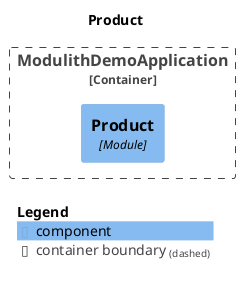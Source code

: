 @startuml
set separator none
title Product

top to bottom direction

!include <C4/C4>
!include <C4/C4_Context>
!include <C4/C4_Component>

Container_Boundary("ModulithDemoApplication.ModulithDemoApplication_boundary", "ModulithDemoApplication", $tags="") {
  Component(ModulithDemoApplication.ModulithDemoApplication.Product, "Product", $techn="Module", $descr="", $tags="", $link="")
}


SHOW_LEGEND(true)
@enduml